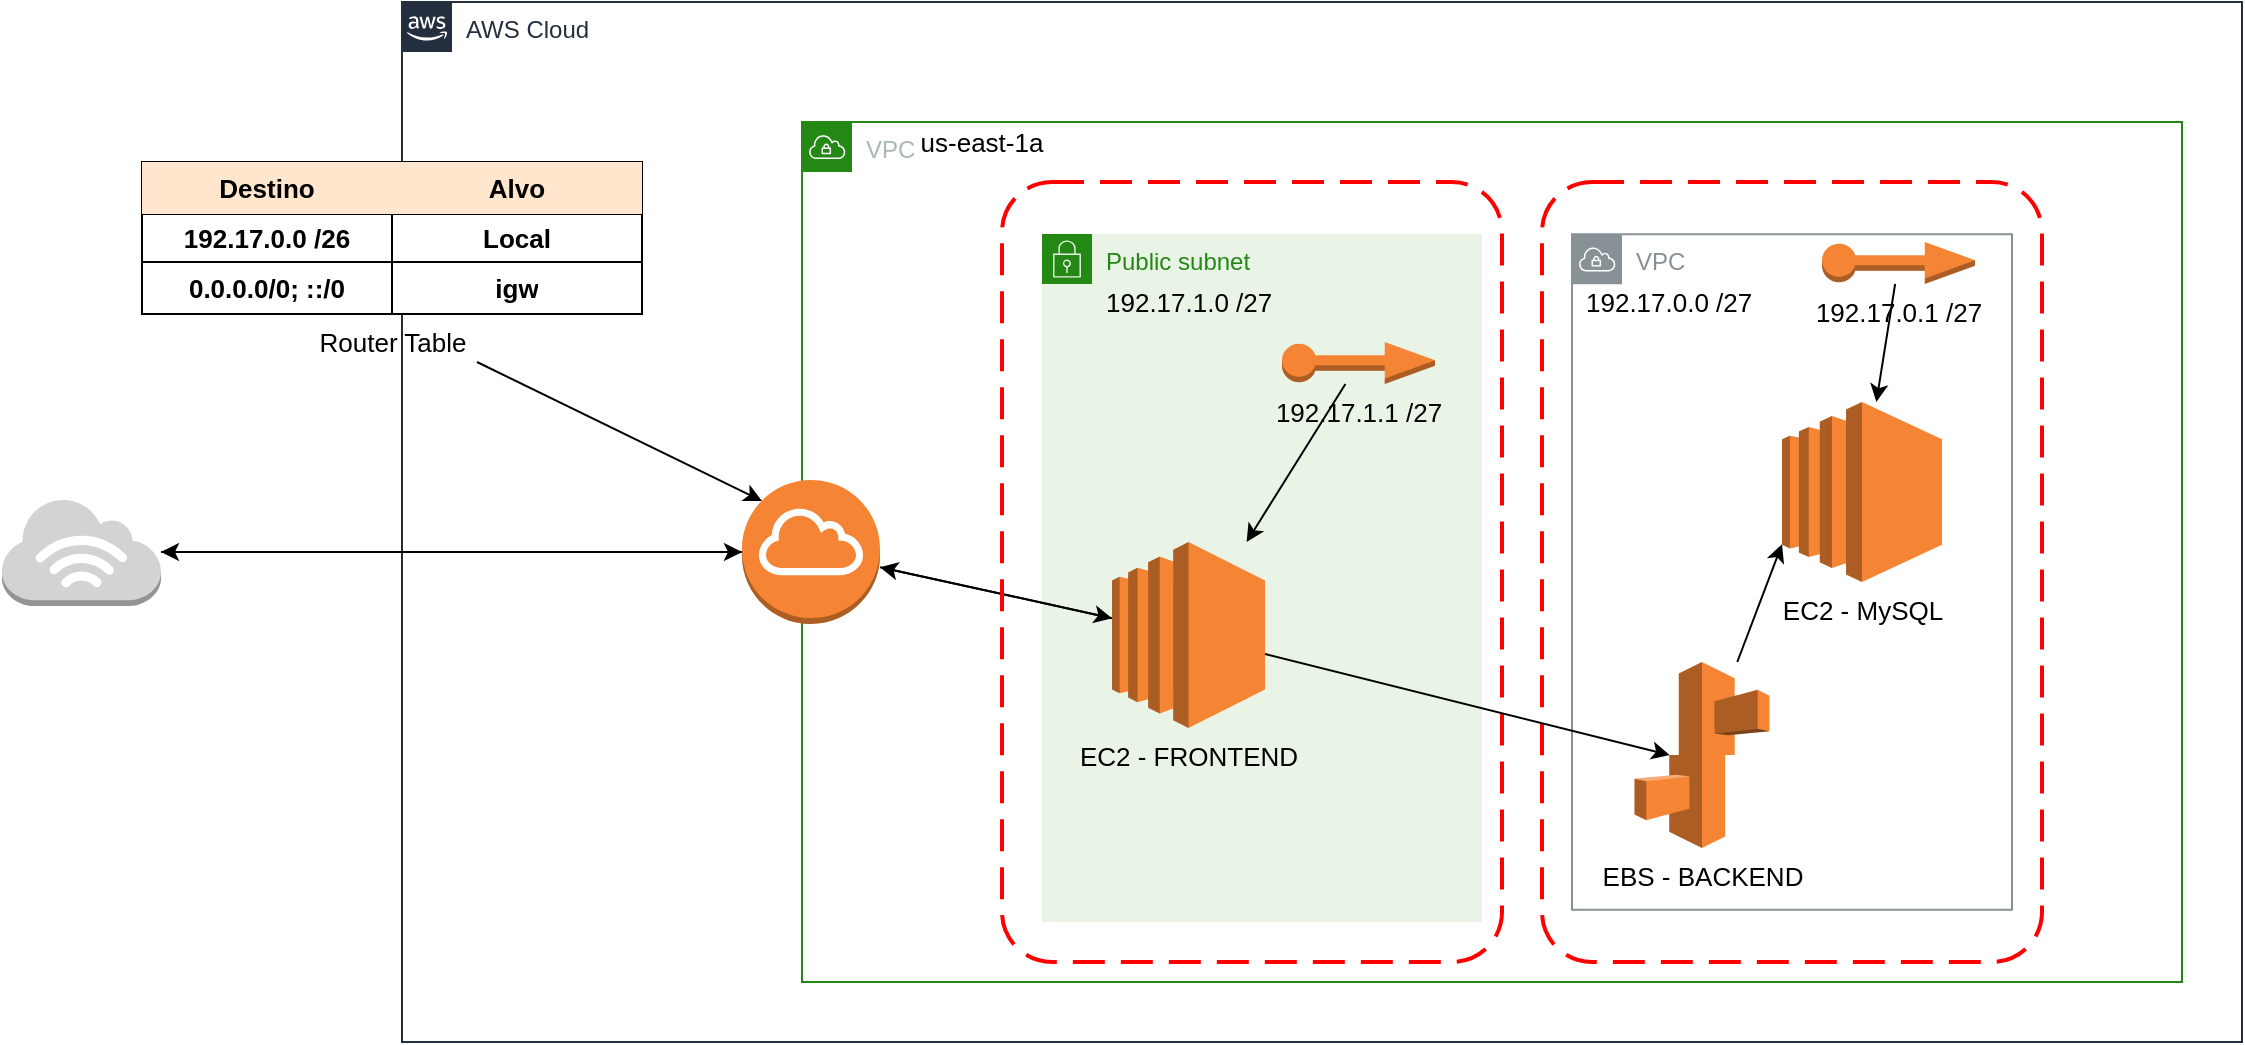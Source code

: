 <mxfile version="15.2.9" type="device"><diagram id="Ht1M8jgEwFfnCIfOTk4-" name="Page-1"><mxGraphModel dx="868" dy="2104" grid="1" gridSize="10" guides="1" tooltips="1" connect="1" arrows="1" fold="1" page="1" pageScale="1" pageWidth="1169" pageHeight="827" math="0" shadow="0"><root><mxCell id="0"/><mxCell id="1" parent="0"/><mxCell id="rG2PbTWq0uHNgcCxMI3_-39" value="Public subnet" style="points=[[0,0],[0.25,0],[0.5,0],[0.75,0],[1,0],[1,0.25],[1,0.5],[1,0.75],[1,1],[0.75,1],[0.5,1],[0.25,1],[0,1],[0,0.75],[0,0.5],[0,0.25]];outlineConnect=0;gradientColor=none;html=1;whiteSpace=wrap;fontSize=12;fontStyle=0;shape=mxgraph.aws4.group;grIcon=mxgraph.aws4.group_security_group;grStroke=0;strokeColor=#248814;fillColor=#E9F3E6;verticalAlign=top;align=left;spacingLeft=30;fontColor=#248814;dashed=0;" parent="1" vertex="1"><mxGeometry x="550" y="-734" width="220" height="344" as="geometry"/></mxCell><mxCell id="UEzPUAAOIrF-is8g5C7q-175" value="AWS Cloud" style="points=[[0,0],[0.25,0],[0.5,0],[0.75,0],[1,0],[1,0.25],[1,0.5],[1,0.75],[1,1],[0.75,1],[0.5,1],[0.25,1],[0,1],[0,0.75],[0,0.5],[0,0.25]];outlineConnect=0;gradientColor=none;html=1;whiteSpace=wrap;fontSize=12;fontStyle=0;shape=mxgraph.aws4.group;grIcon=mxgraph.aws4.group_aws_cloud_alt;strokeColor=#232F3E;fillColor=none;verticalAlign=top;align=left;spacingLeft=30;fontColor=#232F3E;dashed=0;labelBackgroundColor=#ffffff;" parent="1" vertex="1"><mxGeometry x="230" y="-850" width="920" height="520" as="geometry"/></mxCell><mxCell id="rG2PbTWq0uHNgcCxMI3_-4" style="rounded=0;orthogonalLoop=1;jettySize=auto;html=1;" parent="1" source="rG2PbTWq0uHNgcCxMI3_-1" target="rG2PbTWq0uHNgcCxMI3_-3" edge="1"><mxGeometry relative="1" as="geometry"/></mxCell><mxCell id="rG2PbTWq0uHNgcCxMI3_-1" value="" style="outlineConnect=0;dashed=0;verticalLabelPosition=bottom;verticalAlign=top;align=center;html=1;shape=mxgraph.aws3.internet_3;fillColor=#D2D3D3;gradientColor=none;" parent="1" vertex="1"><mxGeometry x="30" y="-602" width="79.5" height="54" as="geometry"/></mxCell><mxCell id="rG2PbTWq0uHNgcCxMI3_-2" value="VPC" style="points=[[0,0],[0.25,0],[0.5,0],[0.75,0],[1,0],[1,0.25],[1,0.5],[1,0.75],[1,1],[0.75,1],[0.5,1],[0.25,1],[0,1],[0,0.75],[0,0.5],[0,0.25]];outlineConnect=0;gradientColor=none;html=1;whiteSpace=wrap;fontSize=12;fontStyle=0;shape=mxgraph.aws4.group;grIcon=mxgraph.aws4.group_vpc;strokeColor=#248814;fillColor=none;verticalAlign=top;align=left;spacingLeft=30;fontColor=#AAB7B8;dashed=0;" parent="1" vertex="1"><mxGeometry x="430" y="-790" width="690" height="430" as="geometry"/></mxCell><mxCell id="rG2PbTWq0uHNgcCxMI3_-5" style="edgeStyle=none;rounded=0;orthogonalLoop=1;jettySize=auto;html=1;" parent="1" source="rG2PbTWq0uHNgcCxMI3_-3" target="rG2PbTWq0uHNgcCxMI3_-1" edge="1"><mxGeometry relative="1" as="geometry"/></mxCell><mxCell id="rG2PbTWq0uHNgcCxMI3_-33" style="edgeStyle=none;rounded=0;orthogonalLoop=1;jettySize=auto;html=1;fontSize=13;" parent="1" source="rG2PbTWq0uHNgcCxMI3_-3" target="rG2PbTWq0uHNgcCxMI3_-26" edge="1"><mxGeometry relative="1" as="geometry"/></mxCell><mxCell id="rG2PbTWq0uHNgcCxMI3_-3" value="" style="outlineConnect=0;dashed=0;verticalLabelPosition=bottom;verticalAlign=top;align=center;html=1;shape=mxgraph.aws3.internet_gateway;fillColor=#F58534;gradientColor=none;" parent="1" vertex="1"><mxGeometry x="400" y="-611" width="69" height="72" as="geometry"/></mxCell><mxCell id="rG2PbTWq0uHNgcCxMI3_-18" value="" style="group" parent="1" vertex="1" connectable="0"><mxGeometry x="100" y="-770" width="250" height="100" as="geometry"/></mxCell><mxCell id="rG2PbTWq0uHNgcCxMI3_-7" value="" style="shape=table;startSize=0;container=1;collapsible=0;childLayout=tableLayout;fontStyle=1;fontSize=13;" parent="rG2PbTWq0uHNgcCxMI3_-18" vertex="1"><mxGeometry width="250" height="76" as="geometry"/></mxCell><mxCell id="rG2PbTWq0uHNgcCxMI3_-8" value="" style="shape=partialRectangle;collapsible=0;dropTarget=0;pointerEvents=0;fillColor=none;top=0;left=0;bottom=0;right=0;points=[[0,0.5],[1,0.5]];portConstraint=eastwest;fontStyle=1;fontSize=13;" parent="rG2PbTWq0uHNgcCxMI3_-7" vertex="1"><mxGeometry width="250" height="26" as="geometry"/></mxCell><mxCell id="rG2PbTWq0uHNgcCxMI3_-9" value="Destino" style="shape=partialRectangle;html=1;whiteSpace=wrap;connectable=0;overflow=hidden;fillColor=#ffe6cc;top=0;left=0;bottom=0;right=0;pointerEvents=1;strokeColor=#d79b00;fontStyle=1;fontSize=13;" parent="rG2PbTWq0uHNgcCxMI3_-8" vertex="1"><mxGeometry width="125" height="26" as="geometry"><mxRectangle width="125" height="26" as="alternateBounds"/></mxGeometry></mxCell><mxCell id="rG2PbTWq0uHNgcCxMI3_-10" value="Alvo" style="shape=partialRectangle;html=1;whiteSpace=wrap;connectable=0;overflow=hidden;fillColor=#ffe6cc;top=0;left=0;bottom=0;right=0;pointerEvents=1;strokeColor=#d79b00;fontStyle=1;fontSize=13;" parent="rG2PbTWq0uHNgcCxMI3_-8" vertex="1"><mxGeometry x="125" width="125" height="26" as="geometry"><mxRectangle width="125" height="26" as="alternateBounds"/></mxGeometry></mxCell><mxCell id="rG2PbTWq0uHNgcCxMI3_-11" value="" style="shape=partialRectangle;collapsible=0;dropTarget=0;pointerEvents=0;fillColor=none;top=0;left=0;bottom=0;right=0;points=[[0,0.5],[1,0.5]];portConstraint=eastwest;fontStyle=1;fontSize=13;" parent="rG2PbTWq0uHNgcCxMI3_-7" vertex="1"><mxGeometry y="26" width="250" height="24" as="geometry"/></mxCell><mxCell id="rG2PbTWq0uHNgcCxMI3_-12" value="192.17.0.0 /26" style="shape=partialRectangle;html=1;whiteSpace=wrap;connectable=0;overflow=hidden;fillColor=none;top=0;left=0;bottom=0;right=0;pointerEvents=1;fontStyle=1;fontSize=13;" parent="rG2PbTWq0uHNgcCxMI3_-11" vertex="1"><mxGeometry width="125" height="24" as="geometry"><mxRectangle width="125" height="24" as="alternateBounds"/></mxGeometry></mxCell><mxCell id="rG2PbTWq0uHNgcCxMI3_-13" value="Local" style="shape=partialRectangle;html=1;whiteSpace=wrap;connectable=0;overflow=hidden;fillColor=none;top=0;left=0;bottom=0;right=0;pointerEvents=1;fontStyle=1;fontSize=13;" parent="rG2PbTWq0uHNgcCxMI3_-11" vertex="1"><mxGeometry x="125" width="125" height="24" as="geometry"><mxRectangle width="125" height="24" as="alternateBounds"/></mxGeometry></mxCell><mxCell id="rG2PbTWq0uHNgcCxMI3_-14" value="" style="shape=partialRectangle;collapsible=0;dropTarget=0;pointerEvents=0;fillColor=none;top=0;left=0;bottom=0;right=0;points=[[0,0.5],[1,0.5]];portConstraint=eastwest;fontStyle=1;fontSize=13;" parent="rG2PbTWq0uHNgcCxMI3_-7" vertex="1"><mxGeometry y="50" width="250" height="26" as="geometry"/></mxCell><mxCell id="rG2PbTWq0uHNgcCxMI3_-15" value="0.0.0.0/0; ::/0" style="shape=partialRectangle;html=1;whiteSpace=wrap;connectable=0;overflow=hidden;fillColor=none;top=0;left=0;bottom=0;right=0;pointerEvents=1;fontStyle=1;fontSize=13;" parent="rG2PbTWq0uHNgcCxMI3_-14" vertex="1"><mxGeometry width="125" height="26" as="geometry"><mxRectangle width="125" height="26" as="alternateBounds"/></mxGeometry></mxCell><mxCell id="rG2PbTWq0uHNgcCxMI3_-16" value="igw" style="shape=partialRectangle;html=1;whiteSpace=wrap;connectable=0;overflow=hidden;fillColor=none;top=0;left=0;bottom=0;right=0;pointerEvents=1;fontStyle=1;fontSize=13;" parent="rG2PbTWq0uHNgcCxMI3_-14" vertex="1"><mxGeometry x="125" width="125" height="26" as="geometry"><mxRectangle width="125" height="26" as="alternateBounds"/></mxGeometry></mxCell><mxCell id="rG2PbTWq0uHNgcCxMI3_-17" value="Router Table" style="text;html=1;strokeColor=none;fillColor=none;align=center;verticalAlign=middle;whiteSpace=wrap;rounded=0;fontSize=13;" parent="rG2PbTWq0uHNgcCxMI3_-18" vertex="1"><mxGeometry x="82.5" y="80" width="85" height="20" as="geometry"/></mxCell><mxCell id="rG2PbTWq0uHNgcCxMI3_-22" value="us-east-1a" style="text;html=1;strokeColor=none;fillColor=none;align=center;verticalAlign=middle;whiteSpace=wrap;rounded=0;fontSize=13;" parent="1" vertex="1"><mxGeometry x="480" y="-790" width="80" height="20" as="geometry"/></mxCell><mxCell id="rG2PbTWq0uHNgcCxMI3_-32" style="edgeStyle=none;rounded=0;orthogonalLoop=1;jettySize=auto;html=1;exitX=1;exitY=1;exitDx=0;exitDy=0;entryX=0.145;entryY=0.145;entryDx=0;entryDy=0;entryPerimeter=0;fontSize=13;" parent="1" source="rG2PbTWq0uHNgcCxMI3_-17" target="rG2PbTWq0uHNgcCxMI3_-3" edge="1"><mxGeometry relative="1" as="geometry"/></mxCell><mxCell id="rG2PbTWq0uHNgcCxMI3_-35" style="edgeStyle=none;rounded=0;orthogonalLoop=1;jettySize=auto;html=1;fontSize=13;" parent="1" source="rG2PbTWq0uHNgcCxMI3_-26" target="rG2PbTWq0uHNgcCxMI3_-3" edge="1"><mxGeometry relative="1" as="geometry"/></mxCell><mxCell id="rG2PbTWq0uHNgcCxMI3_-36" value="" style="rounded=1;arcSize=10;dashed=1;strokeColor=#ff0000;fillColor=none;gradientColor=none;dashPattern=8 4;strokeWidth=2;fontSize=13;align=left;" parent="1" vertex="1"><mxGeometry x="800" y="-760" width="250" height="390" as="geometry"/></mxCell><mxCell id="rG2PbTWq0uHNgcCxMI3_-20" value="VPC" style="sketch=0;outlineConnect=0;gradientColor=none;html=1;whiteSpace=wrap;fontSize=12;fontStyle=0;shape=mxgraph.aws4.group;grIcon=mxgraph.aws4.group_vpc;strokeColor=#879196;fillColor=none;verticalAlign=top;align=left;spacingLeft=30;fontColor=#879196;dashed=0;" parent="1" vertex="1"><mxGeometry x="815" y="-733.841" width="220" height="337.683" as="geometry"/></mxCell><mxCell id="rG2PbTWq0uHNgcCxMI3_-40" value="" style="group" parent="1" vertex="1" connectable="0"><mxGeometry x="530" y="-760" width="250" height="390" as="geometry"/></mxCell><mxCell id="rG2PbTWq0uHNgcCxMI3_-19" value="" style="rounded=1;arcSize=10;dashed=1;strokeColor=#ff0000;fillColor=none;gradientColor=none;dashPattern=8 4;strokeWidth=2;fontSize=13;" parent="rG2PbTWq0uHNgcCxMI3_-40" vertex="1"><mxGeometry width="250" height="390" as="geometry"/></mxCell><mxCell id="rG2PbTWq0uHNgcCxMI3_-21" value="192.17.1.0 /27" style="text;html=1;strokeColor=none;fillColor=none;align=left;verticalAlign=middle;whiteSpace=wrap;rounded=0;fontSize=13;" parent="rG2PbTWq0uHNgcCxMI3_-40" vertex="1"><mxGeometry x="50" y="50.98" width="120" height="19.024" as="geometry"/></mxCell><mxCell id="rG2PbTWq0uHNgcCxMI3_-26" value="EC2 - FRONTEND" style="outlineConnect=0;dashed=0;verticalLabelPosition=bottom;verticalAlign=top;align=center;html=1;shape=mxgraph.aws3.ec2;fillColor=#F58534;gradientColor=none;fontSize=13;" parent="rG2PbTWq0uHNgcCxMI3_-40" vertex="1"><mxGeometry x="55" y="180" width="76.5" height="93" as="geometry"/></mxCell><mxCell id="rG2PbTWq0uHNgcCxMI3_-27" value="192.17.1.1 /27" style="outlineConnect=0;dashed=0;verticalLabelPosition=bottom;verticalAlign=top;align=center;html=1;shape=mxgraph.aws3.elastic_ip;fillColor=#F58534;gradientColor=none;fontSize=13;" parent="rG2PbTWq0uHNgcCxMI3_-40" vertex="1"><mxGeometry x="140" y="80" width="76.5" height="21" as="geometry"/></mxCell><mxCell id="rG2PbTWq0uHNgcCxMI3_-28" style="edgeStyle=none;rounded=0;orthogonalLoop=1;jettySize=auto;html=1;fontSize=13;" parent="rG2PbTWq0uHNgcCxMI3_-40" source="rG2PbTWq0uHNgcCxMI3_-27" target="rG2PbTWq0uHNgcCxMI3_-26" edge="1"><mxGeometry x="530" y="-760" as="geometry"/></mxCell><mxCell id="rG2PbTWq0uHNgcCxMI3_-41" value="EC2 - MySQL" style="outlineConnect=0;dashed=0;verticalLabelPosition=bottom;verticalAlign=top;align=center;html=1;shape=mxgraph.aws3.ec2;fillColor=#F58534;gradientColor=none;fontSize=13;" parent="1" vertex="1"><mxGeometry x="920" y="-650" width="80" height="90" as="geometry"/></mxCell><mxCell id="rG2PbTWq0uHNgcCxMI3_-49" style="edgeStyle=none;rounded=0;orthogonalLoop=1;jettySize=auto;html=1;entryX=0;entryY=0.79;entryDx=0;entryDy=0;entryPerimeter=0;fontSize=13;" parent="1" source="rG2PbTWq0uHNgcCxMI3_-42" target="rG2PbTWq0uHNgcCxMI3_-41" edge="1"><mxGeometry relative="1" as="geometry"/></mxCell><mxCell id="rG2PbTWq0uHNgcCxMI3_-42" value="EBS - BACKEND" style="outlineConnect=0;dashed=0;verticalLabelPosition=bottom;verticalAlign=top;align=center;html=1;shape=mxgraph.aws3.elastic_beanstalk;fillColor=#F58534;gradientColor=none;fontSize=13;" parent="1" vertex="1"><mxGeometry x="846.25" y="-520" width="67.5" height="93" as="geometry"/></mxCell><mxCell id="rG2PbTWq0uHNgcCxMI3_-45" style="edgeStyle=none;rounded=0;orthogonalLoop=1;jettySize=auto;html=1;entryX=0.26;entryY=0.5;entryDx=0;entryDy=0;entryPerimeter=0;fontSize=13;" parent="1" source="rG2PbTWq0uHNgcCxMI3_-26" target="rG2PbTWq0uHNgcCxMI3_-42" edge="1"><mxGeometry relative="1" as="geometry"/></mxCell><mxCell id="rG2PbTWq0uHNgcCxMI3_-46" value="192.17.0.0 /27" style="text;html=1;strokeColor=none;fillColor=none;align=left;verticalAlign=middle;whiteSpace=wrap;rounded=0;fontSize=13;" parent="1" vertex="1"><mxGeometry x="820" y="-709.02" width="120" height="19.024" as="geometry"/></mxCell><mxCell id="rG2PbTWq0uHNgcCxMI3_-48" style="edgeStyle=none;rounded=0;orthogonalLoop=1;jettySize=auto;html=1;fontSize=13;" parent="1" source="rG2PbTWq0uHNgcCxMI3_-47" target="rG2PbTWq0uHNgcCxMI3_-41" edge="1"><mxGeometry relative="1" as="geometry"/></mxCell><mxCell id="rG2PbTWq0uHNgcCxMI3_-47" value="192.17.0.1 /27" style="outlineConnect=0;dashed=0;verticalLabelPosition=bottom;verticalAlign=top;align=center;html=1;shape=mxgraph.aws3.elastic_ip;fillColor=#F58534;gradientColor=none;fontSize=13;" parent="1" vertex="1"><mxGeometry x="940" y="-730.02" width="76.5" height="21" as="geometry"/></mxCell></root></mxGraphModel></diagram></mxfile>